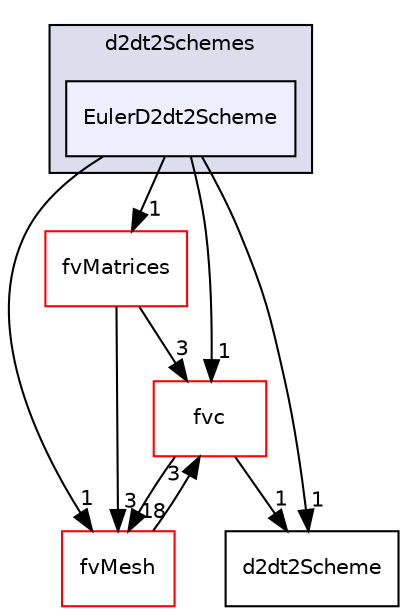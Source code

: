 digraph "src/finiteVolume/finiteVolume/d2dt2Schemes/EulerD2dt2Scheme" {
  bgcolor=transparent;
  compound=true
  node [ fontsize="10", fontname="Helvetica"];
  edge [ labelfontsize="10", labelfontname="Helvetica"];
  subgraph clusterdir_adc25defcf392e8d3a8e074b114e044e {
    graph [ bgcolor="#ddddee", pencolor="black", label="d2dt2Schemes" fontname="Helvetica", fontsize="10", URL="dir_adc25defcf392e8d3a8e074b114e044e.html"]
  dir_c7b9dcdaa05801424390286b2232e9d9 [shape=box, label="EulerD2dt2Scheme", style="filled", fillcolor="#eeeeff", pencolor="black", URL="dir_c7b9dcdaa05801424390286b2232e9d9.html"];
  }
  dir_f4030f3362933683136e1dae328f10c0 [shape=box label="fvc" color="red" URL="dir_f4030f3362933683136e1dae328f10c0.html"];
  dir_c382fa095c9c33d8673c0dd60aaef275 [shape=box label="fvMesh" color="red" URL="dir_c382fa095c9c33d8673c0dd60aaef275.html"];
  dir_566e44ee4378c14f6df0992d28404359 [shape=box label="d2dt2Scheme" URL="dir_566e44ee4378c14f6df0992d28404359.html"];
  dir_5d57e3901430bcc99a7ddac11a899224 [shape=box label="fvMatrices" color="red" URL="dir_5d57e3901430bcc99a7ddac11a899224.html"];
  dir_f4030f3362933683136e1dae328f10c0->dir_c382fa095c9c33d8673c0dd60aaef275 [headlabel="18", labeldistance=1.5 headhref="dir_001084_001121.html"];
  dir_f4030f3362933683136e1dae328f10c0->dir_566e44ee4378c14f6df0992d28404359 [headlabel="1", labeldistance=1.5 headhref="dir_001084_001067.html"];
  dir_c7b9dcdaa05801424390286b2232e9d9->dir_f4030f3362933683136e1dae328f10c0 [headlabel="1", labeldistance=1.5 headhref="dir_001068_001084.html"];
  dir_c7b9dcdaa05801424390286b2232e9d9->dir_c382fa095c9c33d8673c0dd60aaef275 [headlabel="1", labeldistance=1.5 headhref="dir_001068_001121.html"];
  dir_c7b9dcdaa05801424390286b2232e9d9->dir_566e44ee4378c14f6df0992d28404359 [headlabel="1", labeldistance=1.5 headhref="dir_001068_001067.html"];
  dir_c7b9dcdaa05801424390286b2232e9d9->dir_5d57e3901430bcc99a7ddac11a899224 [headlabel="1", labeldistance=1.5 headhref="dir_001068_001113.html"];
  dir_c382fa095c9c33d8673c0dd60aaef275->dir_f4030f3362933683136e1dae328f10c0 [headlabel="3", labeldistance=1.5 headhref="dir_001121_001084.html"];
  dir_5d57e3901430bcc99a7ddac11a899224->dir_f4030f3362933683136e1dae328f10c0 [headlabel="3", labeldistance=1.5 headhref="dir_001113_001084.html"];
  dir_5d57e3901430bcc99a7ddac11a899224->dir_c382fa095c9c33d8673c0dd60aaef275 [headlabel="3", labeldistance=1.5 headhref="dir_001113_001121.html"];
}
